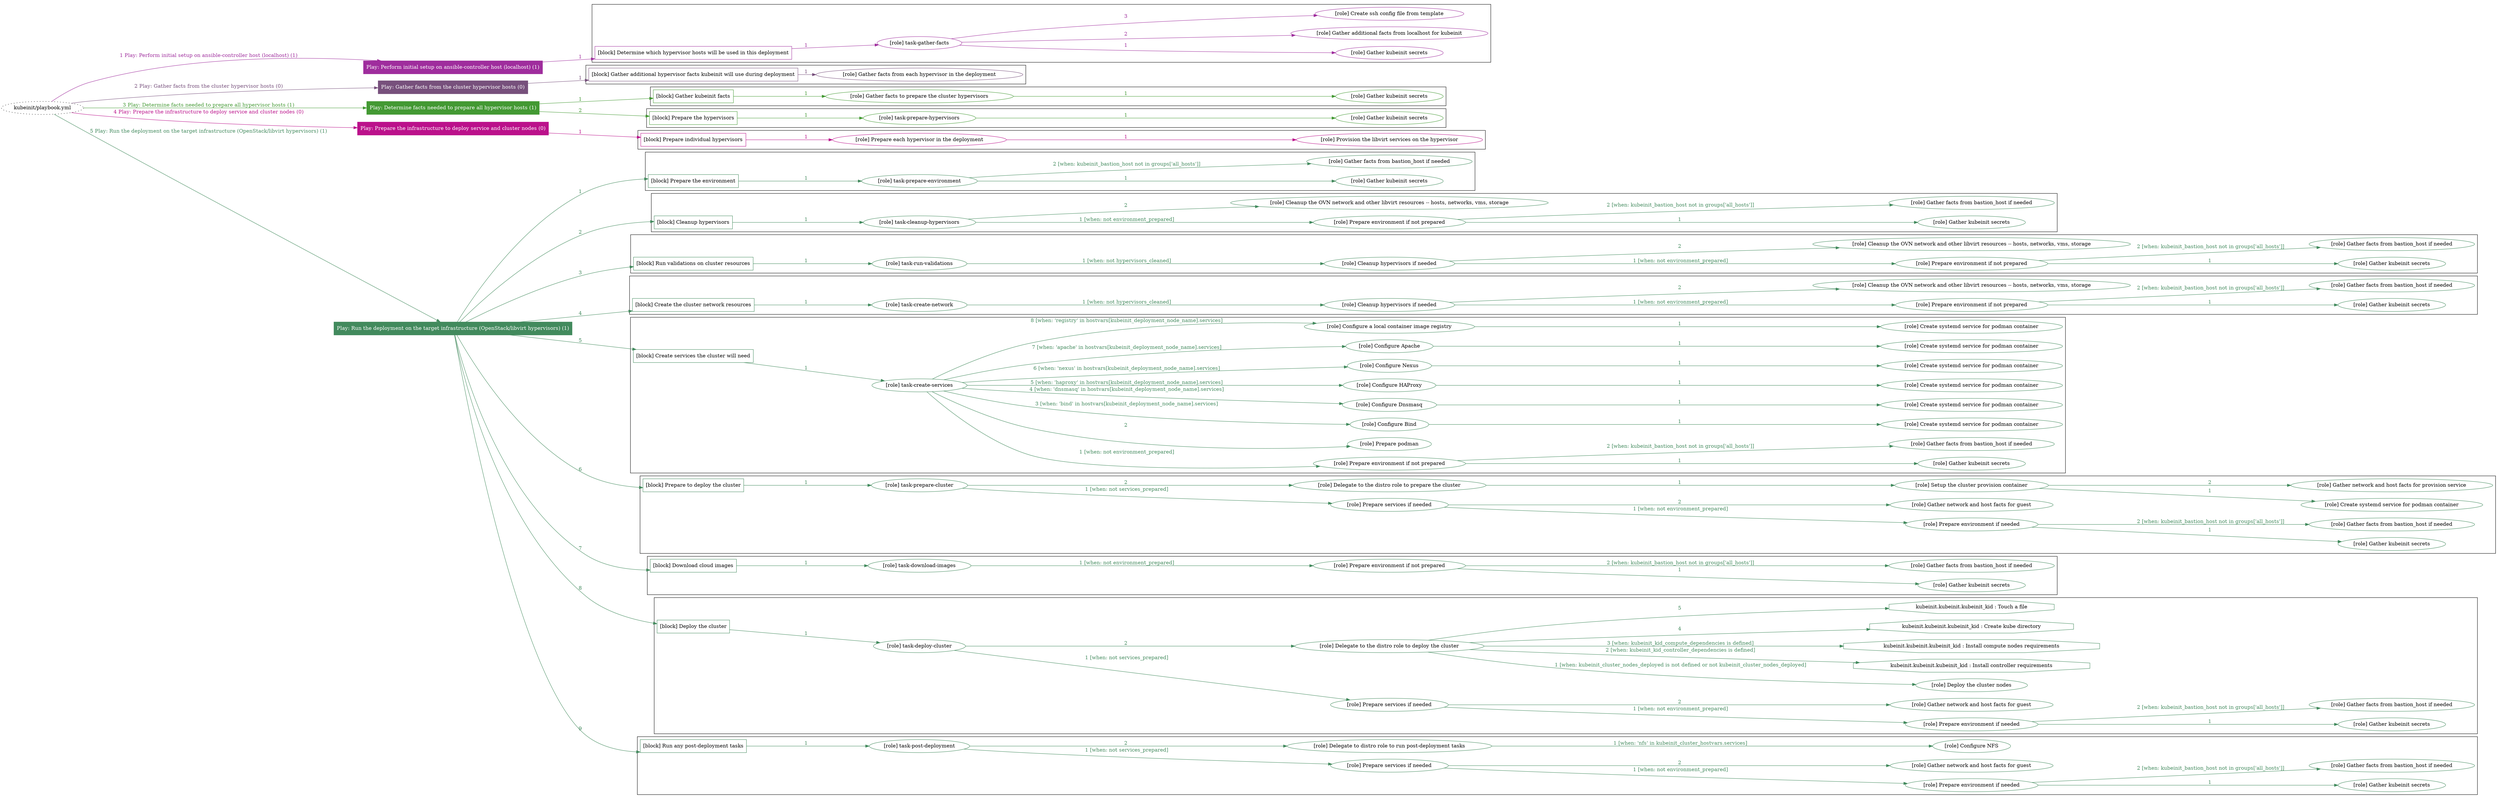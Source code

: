 digraph {
	graph [concentrate=true ordering=in rankdir=LR ratio=fill]
	edge [esep=5 sep=10]
	"kubeinit/playbook.yml" [URL="/home/runner/work/kubeinit/kubeinit/kubeinit/playbook.yml" id=playbook_1c7f41f1 style=dotted]
	"kubeinit/playbook.yml" -> play_5c8e214f [label="1 Play: Perform initial setup on ansible-controller host (localhost) (1)" color="#9f2d9d" fontcolor="#9f2d9d" id=edge_play_5c8e214f labeltooltip="1 Play: Perform initial setup on ansible-controller host (localhost) (1)" tooltip="1 Play: Perform initial setup on ansible-controller host (localhost) (1)"]
	subgraph "Play: Perform initial setup on ansible-controller host (localhost) (1)" {
		play_5c8e214f [label="Play: Perform initial setup on ansible-controller host (localhost) (1)" URL="/home/runner/work/kubeinit/kubeinit/kubeinit/playbook.yml" color="#9f2d9d" fontcolor="#ffffff" id=play_5c8e214f shape=box style=filled tooltip=localhost]
		play_5c8e214f -> block_84743557 [label=1 color="#9f2d9d" fontcolor="#9f2d9d" id=edge_block_84743557 labeltooltip=1 tooltip=1]
		subgraph cluster_block_84743557 {
			block_84743557 [label="[block] Determine which hypervisor hosts will be used in this deployment" URL="/home/runner/work/kubeinit/kubeinit/kubeinit/playbook.yml" color="#9f2d9d" id=block_84743557 labeltooltip="Determine which hypervisor hosts will be used in this deployment" shape=box tooltip="Determine which hypervisor hosts will be used in this deployment"]
			block_84743557 -> role_e04db8c1 [label="1 " color="#9f2d9d" fontcolor="#9f2d9d" id=edge_role_e04db8c1 labeltooltip="1 " tooltip="1 "]
			subgraph "task-gather-facts" {
				role_e04db8c1 [label="[role] task-gather-facts" URL="/home/runner/work/kubeinit/kubeinit/kubeinit/playbook.yml" color="#9f2d9d" id=role_e04db8c1 tooltip="task-gather-facts"]
				role_e04db8c1 -> role_fddb2b35 [label="1 " color="#9f2d9d" fontcolor="#9f2d9d" id=edge_role_fddb2b35 labeltooltip="1 " tooltip="1 "]
				subgraph "Gather kubeinit secrets" {
					role_fddb2b35 [label="[role] Gather kubeinit secrets" URL="/home/runner/.ansible/collections/ansible_collections/kubeinit/kubeinit/roles/kubeinit_prepare/tasks/build_hypervisors_group.yml" color="#9f2d9d" id=role_fddb2b35 tooltip="Gather kubeinit secrets"]
				}
				role_e04db8c1 -> role_d10f1999 [label="2 " color="#9f2d9d" fontcolor="#9f2d9d" id=edge_role_d10f1999 labeltooltip="2 " tooltip="2 "]
				subgraph "Gather additional facts from localhost for kubeinit" {
					role_d10f1999 [label="[role] Gather additional facts from localhost for kubeinit" URL="/home/runner/.ansible/collections/ansible_collections/kubeinit/kubeinit/roles/kubeinit_prepare/tasks/build_hypervisors_group.yml" color="#9f2d9d" id=role_d10f1999 tooltip="Gather additional facts from localhost for kubeinit"]
				}
				role_e04db8c1 -> role_37df46cb [label="3 " color="#9f2d9d" fontcolor="#9f2d9d" id=edge_role_37df46cb labeltooltip="3 " tooltip="3 "]
				subgraph "Create ssh config file from template" {
					role_37df46cb [label="[role] Create ssh config file from template" URL="/home/runner/.ansible/collections/ansible_collections/kubeinit/kubeinit/roles/kubeinit_prepare/tasks/build_hypervisors_group.yml" color="#9f2d9d" id=role_37df46cb tooltip="Create ssh config file from template"]
				}
			}
		}
	}
	"kubeinit/playbook.yml" -> play_21c6b77f [label="2 Play: Gather facts from the cluster hypervisor hosts (0)" color="#77507c" fontcolor="#77507c" id=edge_play_21c6b77f labeltooltip="2 Play: Gather facts from the cluster hypervisor hosts (0)" tooltip="2 Play: Gather facts from the cluster hypervisor hosts (0)"]
	subgraph "Play: Gather facts from the cluster hypervisor hosts (0)" {
		play_21c6b77f [label="Play: Gather facts from the cluster hypervisor hosts (0)" URL="/home/runner/work/kubeinit/kubeinit/kubeinit/playbook.yml" color="#77507c" fontcolor="#ffffff" id=play_21c6b77f shape=box style=filled tooltip="Play: Gather facts from the cluster hypervisor hosts (0)"]
		play_21c6b77f -> block_23e14157 [label=1 color="#77507c" fontcolor="#77507c" id=edge_block_23e14157 labeltooltip=1 tooltip=1]
		subgraph cluster_block_23e14157 {
			block_23e14157 [label="[block] Gather additional hypervisor facts kubeinit will use during deployment" URL="/home/runner/work/kubeinit/kubeinit/kubeinit/playbook.yml" color="#77507c" id=block_23e14157 labeltooltip="Gather additional hypervisor facts kubeinit will use during deployment" shape=box tooltip="Gather additional hypervisor facts kubeinit will use during deployment"]
			block_23e14157 -> role_9eeb6799 [label="1 " color="#77507c" fontcolor="#77507c" id=edge_role_9eeb6799 labeltooltip="1 " tooltip="1 "]
			subgraph "Gather facts from each hypervisor in the deployment" {
				role_9eeb6799 [label="[role] Gather facts from each hypervisor in the deployment" URL="/home/runner/work/kubeinit/kubeinit/kubeinit/playbook.yml" color="#77507c" id=role_9eeb6799 tooltip="Gather facts from each hypervisor in the deployment"]
			}
		}
	}
	"kubeinit/playbook.yml" -> play_dc760c94 [label="3 Play: Determine facts needed to prepare all hypervisor hosts (1)" color="#439933" fontcolor="#439933" id=edge_play_dc760c94 labeltooltip="3 Play: Determine facts needed to prepare all hypervisor hosts (1)" tooltip="3 Play: Determine facts needed to prepare all hypervisor hosts (1)"]
	subgraph "Play: Determine facts needed to prepare all hypervisor hosts (1)" {
		play_dc760c94 [label="Play: Determine facts needed to prepare all hypervisor hosts (1)" URL="/home/runner/work/kubeinit/kubeinit/kubeinit/playbook.yml" color="#439933" fontcolor="#ffffff" id=play_dc760c94 shape=box style=filled tooltip=localhost]
		play_dc760c94 -> block_0191b40f [label=1 color="#439933" fontcolor="#439933" id=edge_block_0191b40f labeltooltip=1 tooltip=1]
		subgraph cluster_block_0191b40f {
			block_0191b40f [label="[block] Gather kubeinit facts" URL="/home/runner/work/kubeinit/kubeinit/kubeinit/playbook.yml" color="#439933" id=block_0191b40f labeltooltip="Gather kubeinit facts" shape=box tooltip="Gather kubeinit facts"]
			block_0191b40f -> role_5c045dda [label="1 " color="#439933" fontcolor="#439933" id=edge_role_5c045dda labeltooltip="1 " tooltip="1 "]
			subgraph "Gather facts to prepare the cluster hypervisors" {
				role_5c045dda [label="[role] Gather facts to prepare the cluster hypervisors" URL="/home/runner/work/kubeinit/kubeinit/kubeinit/playbook.yml" color="#439933" id=role_5c045dda tooltip="Gather facts to prepare the cluster hypervisors"]
				role_5c045dda -> role_0ad6130e [label="1 " color="#439933" fontcolor="#439933" id=edge_role_0ad6130e labeltooltip="1 " tooltip="1 "]
				subgraph "Gather kubeinit secrets" {
					role_0ad6130e [label="[role] Gather kubeinit secrets" URL="/home/runner/.ansible/collections/ansible_collections/kubeinit/kubeinit/roles/kubeinit_prepare/tasks/gather_kubeinit_facts.yml" color="#439933" id=role_0ad6130e tooltip="Gather kubeinit secrets"]
				}
			}
		}
		play_dc760c94 -> block_af635bcd [label=2 color="#439933" fontcolor="#439933" id=edge_block_af635bcd labeltooltip=2 tooltip=2]
		subgraph cluster_block_af635bcd {
			block_af635bcd [label="[block] Prepare the hypervisors" URL="/home/runner/work/kubeinit/kubeinit/kubeinit/playbook.yml" color="#439933" id=block_af635bcd labeltooltip="Prepare the hypervisors" shape=box tooltip="Prepare the hypervisors"]
			block_af635bcd -> role_682f7321 [label="1 " color="#439933" fontcolor="#439933" id=edge_role_682f7321 labeltooltip="1 " tooltip="1 "]
			subgraph "task-prepare-hypervisors" {
				role_682f7321 [label="[role] task-prepare-hypervisors" URL="/home/runner/work/kubeinit/kubeinit/kubeinit/playbook.yml" color="#439933" id=role_682f7321 tooltip="task-prepare-hypervisors"]
				role_682f7321 -> role_285bfef8 [label="1 " color="#439933" fontcolor="#439933" id=edge_role_285bfef8 labeltooltip="1 " tooltip="1 "]
				subgraph "Gather kubeinit secrets" {
					role_285bfef8 [label="[role] Gather kubeinit secrets" URL="/home/runner/.ansible/collections/ansible_collections/kubeinit/kubeinit/roles/kubeinit_prepare/tasks/gather_kubeinit_facts.yml" color="#439933" id=role_285bfef8 tooltip="Gather kubeinit secrets"]
				}
			}
		}
	}
	"kubeinit/playbook.yml" -> play_a4686b5e [label="4 Play: Prepare the infrastructure to deploy service and cluster nodes (0)" color="#bb118b" fontcolor="#bb118b" id=edge_play_a4686b5e labeltooltip="4 Play: Prepare the infrastructure to deploy service and cluster nodes (0)" tooltip="4 Play: Prepare the infrastructure to deploy service and cluster nodes (0)"]
	subgraph "Play: Prepare the infrastructure to deploy service and cluster nodes (0)" {
		play_a4686b5e [label="Play: Prepare the infrastructure to deploy service and cluster nodes (0)" URL="/home/runner/work/kubeinit/kubeinit/kubeinit/playbook.yml" color="#bb118b" fontcolor="#ffffff" id=play_a4686b5e shape=box style=filled tooltip="Play: Prepare the infrastructure to deploy service and cluster nodes (0)"]
		play_a4686b5e -> block_ef1304b8 [label=1 color="#bb118b" fontcolor="#bb118b" id=edge_block_ef1304b8 labeltooltip=1 tooltip=1]
		subgraph cluster_block_ef1304b8 {
			block_ef1304b8 [label="[block] Prepare individual hypervisors" URL="/home/runner/work/kubeinit/kubeinit/kubeinit/playbook.yml" color="#bb118b" id=block_ef1304b8 labeltooltip="Prepare individual hypervisors" shape=box tooltip="Prepare individual hypervisors"]
			block_ef1304b8 -> role_4e777483 [label="1 " color="#bb118b" fontcolor="#bb118b" id=edge_role_4e777483 labeltooltip="1 " tooltip="1 "]
			subgraph "Prepare each hypervisor in the deployment" {
				role_4e777483 [label="[role] Prepare each hypervisor in the deployment" URL="/home/runner/work/kubeinit/kubeinit/kubeinit/playbook.yml" color="#bb118b" id=role_4e777483 tooltip="Prepare each hypervisor in the deployment"]
				role_4e777483 -> role_f3745aac [label="1 " color="#bb118b" fontcolor="#bb118b" id=edge_role_f3745aac labeltooltip="1 " tooltip="1 "]
				subgraph "Provision the libvirt services on the hypervisor" {
					role_f3745aac [label="[role] Provision the libvirt services on the hypervisor" URL="/home/runner/.ansible/collections/ansible_collections/kubeinit/kubeinit/roles/kubeinit_prepare/tasks/prepare_hypervisor.yml" color="#bb118b" id=role_f3745aac tooltip="Provision the libvirt services on the hypervisor"]
				}
			}
		}
	}
	"kubeinit/playbook.yml" -> play_9377594f [label="5 Play: Run the deployment on the target infrastructure (OpenStack/libvirt hypervisors) (1)" color="#428a5d" fontcolor="#428a5d" id=edge_play_9377594f labeltooltip="5 Play: Run the deployment on the target infrastructure (OpenStack/libvirt hypervisors) (1)" tooltip="5 Play: Run the deployment on the target infrastructure (OpenStack/libvirt hypervisors) (1)"]
	subgraph "Play: Run the deployment on the target infrastructure (OpenStack/libvirt hypervisors) (1)" {
		play_9377594f [label="Play: Run the deployment on the target infrastructure (OpenStack/libvirt hypervisors) (1)" URL="/home/runner/work/kubeinit/kubeinit/kubeinit/playbook.yml" color="#428a5d" fontcolor="#ffffff" id=play_9377594f shape=box style=filled tooltip=localhost]
		play_9377594f -> block_171a81fa [label=1 color="#428a5d" fontcolor="#428a5d" id=edge_block_171a81fa labeltooltip=1 tooltip=1]
		subgraph cluster_block_171a81fa {
			block_171a81fa [label="[block] Prepare the environment" URL="/home/runner/work/kubeinit/kubeinit/kubeinit/playbook.yml" color="#428a5d" id=block_171a81fa labeltooltip="Prepare the environment" shape=box tooltip="Prepare the environment"]
			block_171a81fa -> role_09409dbd [label="1 " color="#428a5d" fontcolor="#428a5d" id=edge_role_09409dbd labeltooltip="1 " tooltip="1 "]
			subgraph "task-prepare-environment" {
				role_09409dbd [label="[role] task-prepare-environment" URL="/home/runner/work/kubeinit/kubeinit/kubeinit/playbook.yml" color="#428a5d" id=role_09409dbd tooltip="task-prepare-environment"]
				role_09409dbd -> role_6ded8055 [label="1 " color="#428a5d" fontcolor="#428a5d" id=edge_role_6ded8055 labeltooltip="1 " tooltip="1 "]
				subgraph "Gather kubeinit secrets" {
					role_6ded8055 [label="[role] Gather kubeinit secrets" URL="/home/runner/.ansible/collections/ansible_collections/kubeinit/kubeinit/roles/kubeinit_prepare/tasks/gather_kubeinit_facts.yml" color="#428a5d" id=role_6ded8055 tooltip="Gather kubeinit secrets"]
				}
				role_09409dbd -> role_ccda0df9 [label="2 [when: kubeinit_bastion_host not in groups['all_hosts']]" color="#428a5d" fontcolor="#428a5d" id=edge_role_ccda0df9 labeltooltip="2 [when: kubeinit_bastion_host not in groups['all_hosts']]" tooltip="2 [when: kubeinit_bastion_host not in groups['all_hosts']]"]
				subgraph "Gather facts from bastion_host if needed" {
					role_ccda0df9 [label="[role] Gather facts from bastion_host if needed" URL="/home/runner/.ansible/collections/ansible_collections/kubeinit/kubeinit/roles/kubeinit_prepare/tasks/main.yml" color="#428a5d" id=role_ccda0df9 tooltip="Gather facts from bastion_host if needed"]
				}
			}
		}
		play_9377594f -> block_02323627 [label=2 color="#428a5d" fontcolor="#428a5d" id=edge_block_02323627 labeltooltip=2 tooltip=2]
		subgraph cluster_block_02323627 {
			block_02323627 [label="[block] Cleanup hypervisors" URL="/home/runner/work/kubeinit/kubeinit/kubeinit/playbook.yml" color="#428a5d" id=block_02323627 labeltooltip="Cleanup hypervisors" shape=box tooltip="Cleanup hypervisors"]
			block_02323627 -> role_c220a984 [label="1 " color="#428a5d" fontcolor="#428a5d" id=edge_role_c220a984 labeltooltip="1 " tooltip="1 "]
			subgraph "task-cleanup-hypervisors" {
				role_c220a984 [label="[role] task-cleanup-hypervisors" URL="/home/runner/work/kubeinit/kubeinit/kubeinit/playbook.yml" color="#428a5d" id=role_c220a984 tooltip="task-cleanup-hypervisors"]
				role_c220a984 -> role_dcbbe05c [label="1 [when: not environment_prepared]" color="#428a5d" fontcolor="#428a5d" id=edge_role_dcbbe05c labeltooltip="1 [when: not environment_prepared]" tooltip="1 [when: not environment_prepared]"]
				subgraph "Prepare environment if not prepared" {
					role_dcbbe05c [label="[role] Prepare environment if not prepared" URL="/home/runner/.ansible/collections/ansible_collections/kubeinit/kubeinit/roles/kubeinit_libvirt/tasks/cleanup_hypervisors.yml" color="#428a5d" id=role_dcbbe05c tooltip="Prepare environment if not prepared"]
					role_dcbbe05c -> role_e8f9bb19 [label="1 " color="#428a5d" fontcolor="#428a5d" id=edge_role_e8f9bb19 labeltooltip="1 " tooltip="1 "]
					subgraph "Gather kubeinit secrets" {
						role_e8f9bb19 [label="[role] Gather kubeinit secrets" URL="/home/runner/.ansible/collections/ansible_collections/kubeinit/kubeinit/roles/kubeinit_prepare/tasks/gather_kubeinit_facts.yml" color="#428a5d" id=role_e8f9bb19 tooltip="Gather kubeinit secrets"]
					}
					role_dcbbe05c -> role_49da3c0c [label="2 [when: kubeinit_bastion_host not in groups['all_hosts']]" color="#428a5d" fontcolor="#428a5d" id=edge_role_49da3c0c labeltooltip="2 [when: kubeinit_bastion_host not in groups['all_hosts']]" tooltip="2 [when: kubeinit_bastion_host not in groups['all_hosts']]"]
					subgraph "Gather facts from bastion_host if needed" {
						role_49da3c0c [label="[role] Gather facts from bastion_host if needed" URL="/home/runner/.ansible/collections/ansible_collections/kubeinit/kubeinit/roles/kubeinit_prepare/tasks/main.yml" color="#428a5d" id=role_49da3c0c tooltip="Gather facts from bastion_host if needed"]
					}
				}
				role_c220a984 -> role_86483478 [label="2 " color="#428a5d" fontcolor="#428a5d" id=edge_role_86483478 labeltooltip="2 " tooltip="2 "]
				subgraph "Cleanup the OVN network and other libvirt resources -- hosts, networks, vms, storage" {
					role_86483478 [label="[role] Cleanup the OVN network and other libvirt resources -- hosts, networks, vms, storage" URL="/home/runner/.ansible/collections/ansible_collections/kubeinit/kubeinit/roles/kubeinit_libvirt/tasks/cleanup_hypervisors.yml" color="#428a5d" id=role_86483478 tooltip="Cleanup the OVN network and other libvirt resources -- hosts, networks, vms, storage"]
				}
			}
		}
		play_9377594f -> block_fbb491c5 [label=3 color="#428a5d" fontcolor="#428a5d" id=edge_block_fbb491c5 labeltooltip=3 tooltip=3]
		subgraph cluster_block_fbb491c5 {
			block_fbb491c5 [label="[block] Run validations on cluster resources" URL="/home/runner/work/kubeinit/kubeinit/kubeinit/playbook.yml" color="#428a5d" id=block_fbb491c5 labeltooltip="Run validations on cluster resources" shape=box tooltip="Run validations on cluster resources"]
			block_fbb491c5 -> role_7fed470a [label="1 " color="#428a5d" fontcolor="#428a5d" id=edge_role_7fed470a labeltooltip="1 " tooltip="1 "]
			subgraph "task-run-validations" {
				role_7fed470a [label="[role] task-run-validations" URL="/home/runner/work/kubeinit/kubeinit/kubeinit/playbook.yml" color="#428a5d" id=role_7fed470a tooltip="task-run-validations"]
				role_7fed470a -> role_cd4d8c95 [label="1 [when: not hypervisors_cleaned]" color="#428a5d" fontcolor="#428a5d" id=edge_role_cd4d8c95 labeltooltip="1 [when: not hypervisors_cleaned]" tooltip="1 [when: not hypervisors_cleaned]"]
				subgraph "Cleanup hypervisors if needed" {
					role_cd4d8c95 [label="[role] Cleanup hypervisors if needed" URL="/home/runner/.ansible/collections/ansible_collections/kubeinit/kubeinit/roles/kubeinit_validations/tasks/main.yml" color="#428a5d" id=role_cd4d8c95 tooltip="Cleanup hypervisors if needed"]
					role_cd4d8c95 -> role_2048f827 [label="1 [when: not environment_prepared]" color="#428a5d" fontcolor="#428a5d" id=edge_role_2048f827 labeltooltip="1 [when: not environment_prepared]" tooltip="1 [when: not environment_prepared]"]
					subgraph "Prepare environment if not prepared" {
						role_2048f827 [label="[role] Prepare environment if not prepared" URL="/home/runner/.ansible/collections/ansible_collections/kubeinit/kubeinit/roles/kubeinit_libvirt/tasks/cleanup_hypervisors.yml" color="#428a5d" id=role_2048f827 tooltip="Prepare environment if not prepared"]
						role_2048f827 -> role_99f8d8d3 [label="1 " color="#428a5d" fontcolor="#428a5d" id=edge_role_99f8d8d3 labeltooltip="1 " tooltip="1 "]
						subgraph "Gather kubeinit secrets" {
							role_99f8d8d3 [label="[role] Gather kubeinit secrets" URL="/home/runner/.ansible/collections/ansible_collections/kubeinit/kubeinit/roles/kubeinit_prepare/tasks/gather_kubeinit_facts.yml" color="#428a5d" id=role_99f8d8d3 tooltip="Gather kubeinit secrets"]
						}
						role_2048f827 -> role_9d75ddff [label="2 [when: kubeinit_bastion_host not in groups['all_hosts']]" color="#428a5d" fontcolor="#428a5d" id=edge_role_9d75ddff labeltooltip="2 [when: kubeinit_bastion_host not in groups['all_hosts']]" tooltip="2 [when: kubeinit_bastion_host not in groups['all_hosts']]"]
						subgraph "Gather facts from bastion_host if needed" {
							role_9d75ddff [label="[role] Gather facts from bastion_host if needed" URL="/home/runner/.ansible/collections/ansible_collections/kubeinit/kubeinit/roles/kubeinit_prepare/tasks/main.yml" color="#428a5d" id=role_9d75ddff tooltip="Gather facts from bastion_host if needed"]
						}
					}
					role_cd4d8c95 -> role_d579388a [label="2 " color="#428a5d" fontcolor="#428a5d" id=edge_role_d579388a labeltooltip="2 " tooltip="2 "]
					subgraph "Cleanup the OVN network and other libvirt resources -- hosts, networks, vms, storage" {
						role_d579388a [label="[role] Cleanup the OVN network and other libvirt resources -- hosts, networks, vms, storage" URL="/home/runner/.ansible/collections/ansible_collections/kubeinit/kubeinit/roles/kubeinit_libvirt/tasks/cleanup_hypervisors.yml" color="#428a5d" id=role_d579388a tooltip="Cleanup the OVN network and other libvirt resources -- hosts, networks, vms, storage"]
					}
				}
			}
		}
		play_9377594f -> block_9312867e [label=4 color="#428a5d" fontcolor="#428a5d" id=edge_block_9312867e labeltooltip=4 tooltip=4]
		subgraph cluster_block_9312867e {
			block_9312867e [label="[block] Create the cluster network resources" URL="/home/runner/work/kubeinit/kubeinit/kubeinit/playbook.yml" color="#428a5d" id=block_9312867e labeltooltip="Create the cluster network resources" shape=box tooltip="Create the cluster network resources"]
			block_9312867e -> role_acacff2c [label="1 " color="#428a5d" fontcolor="#428a5d" id=edge_role_acacff2c labeltooltip="1 " tooltip="1 "]
			subgraph "task-create-network" {
				role_acacff2c [label="[role] task-create-network" URL="/home/runner/work/kubeinit/kubeinit/kubeinit/playbook.yml" color="#428a5d" id=role_acacff2c tooltip="task-create-network"]
				role_acacff2c -> role_b47078d1 [label="1 [when: not hypervisors_cleaned]" color="#428a5d" fontcolor="#428a5d" id=edge_role_b47078d1 labeltooltip="1 [when: not hypervisors_cleaned]" tooltip="1 [when: not hypervisors_cleaned]"]
				subgraph "Cleanup hypervisors if needed" {
					role_b47078d1 [label="[role] Cleanup hypervisors if needed" URL="/home/runner/.ansible/collections/ansible_collections/kubeinit/kubeinit/roles/kubeinit_libvirt/tasks/create_network.yml" color="#428a5d" id=role_b47078d1 tooltip="Cleanup hypervisors if needed"]
					role_b47078d1 -> role_bd73c32c [label="1 [when: not environment_prepared]" color="#428a5d" fontcolor="#428a5d" id=edge_role_bd73c32c labeltooltip="1 [when: not environment_prepared]" tooltip="1 [when: not environment_prepared]"]
					subgraph "Prepare environment if not prepared" {
						role_bd73c32c [label="[role] Prepare environment if not prepared" URL="/home/runner/.ansible/collections/ansible_collections/kubeinit/kubeinit/roles/kubeinit_libvirt/tasks/cleanup_hypervisors.yml" color="#428a5d" id=role_bd73c32c tooltip="Prepare environment if not prepared"]
						role_bd73c32c -> role_30a2ecc0 [label="1 " color="#428a5d" fontcolor="#428a5d" id=edge_role_30a2ecc0 labeltooltip="1 " tooltip="1 "]
						subgraph "Gather kubeinit secrets" {
							role_30a2ecc0 [label="[role] Gather kubeinit secrets" URL="/home/runner/.ansible/collections/ansible_collections/kubeinit/kubeinit/roles/kubeinit_prepare/tasks/gather_kubeinit_facts.yml" color="#428a5d" id=role_30a2ecc0 tooltip="Gather kubeinit secrets"]
						}
						role_bd73c32c -> role_e1f95847 [label="2 [when: kubeinit_bastion_host not in groups['all_hosts']]" color="#428a5d" fontcolor="#428a5d" id=edge_role_e1f95847 labeltooltip="2 [when: kubeinit_bastion_host not in groups['all_hosts']]" tooltip="2 [when: kubeinit_bastion_host not in groups['all_hosts']]"]
						subgraph "Gather facts from bastion_host if needed" {
							role_e1f95847 [label="[role] Gather facts from bastion_host if needed" URL="/home/runner/.ansible/collections/ansible_collections/kubeinit/kubeinit/roles/kubeinit_prepare/tasks/main.yml" color="#428a5d" id=role_e1f95847 tooltip="Gather facts from bastion_host if needed"]
						}
					}
					role_b47078d1 -> role_89babd50 [label="2 " color="#428a5d" fontcolor="#428a5d" id=edge_role_89babd50 labeltooltip="2 " tooltip="2 "]
					subgraph "Cleanup the OVN network and other libvirt resources -- hosts, networks, vms, storage" {
						role_89babd50 [label="[role] Cleanup the OVN network and other libvirt resources -- hosts, networks, vms, storage" URL="/home/runner/.ansible/collections/ansible_collections/kubeinit/kubeinit/roles/kubeinit_libvirt/tasks/cleanup_hypervisors.yml" color="#428a5d" id=role_89babd50 tooltip="Cleanup the OVN network and other libvirt resources -- hosts, networks, vms, storage"]
					}
				}
			}
		}
		play_9377594f -> block_7047b164 [label=5 color="#428a5d" fontcolor="#428a5d" id=edge_block_7047b164 labeltooltip=5 tooltip=5]
		subgraph cluster_block_7047b164 {
			block_7047b164 [label="[block] Create services the cluster will need" URL="/home/runner/work/kubeinit/kubeinit/kubeinit/playbook.yml" color="#428a5d" id=block_7047b164 labeltooltip="Create services the cluster will need" shape=box tooltip="Create services the cluster will need"]
			block_7047b164 -> role_c7deea3e [label="1 " color="#428a5d" fontcolor="#428a5d" id=edge_role_c7deea3e labeltooltip="1 " tooltip="1 "]
			subgraph "task-create-services" {
				role_c7deea3e [label="[role] task-create-services" URL="/home/runner/work/kubeinit/kubeinit/kubeinit/playbook.yml" color="#428a5d" id=role_c7deea3e tooltip="task-create-services"]
				role_c7deea3e -> role_7aed39f9 [label="1 [when: not environment_prepared]" color="#428a5d" fontcolor="#428a5d" id=edge_role_7aed39f9 labeltooltip="1 [when: not environment_prepared]" tooltip="1 [when: not environment_prepared]"]
				subgraph "Prepare environment if not prepared" {
					role_7aed39f9 [label="[role] Prepare environment if not prepared" URL="/home/runner/.ansible/collections/ansible_collections/kubeinit/kubeinit/roles/kubeinit_services/tasks/main.yml" color="#428a5d" id=role_7aed39f9 tooltip="Prepare environment if not prepared"]
					role_7aed39f9 -> role_537aeaeb [label="1 " color="#428a5d" fontcolor="#428a5d" id=edge_role_537aeaeb labeltooltip="1 " tooltip="1 "]
					subgraph "Gather kubeinit secrets" {
						role_537aeaeb [label="[role] Gather kubeinit secrets" URL="/home/runner/.ansible/collections/ansible_collections/kubeinit/kubeinit/roles/kubeinit_prepare/tasks/gather_kubeinit_facts.yml" color="#428a5d" id=role_537aeaeb tooltip="Gather kubeinit secrets"]
					}
					role_7aed39f9 -> role_34d54ac7 [label="2 [when: kubeinit_bastion_host not in groups['all_hosts']]" color="#428a5d" fontcolor="#428a5d" id=edge_role_34d54ac7 labeltooltip="2 [when: kubeinit_bastion_host not in groups['all_hosts']]" tooltip="2 [when: kubeinit_bastion_host not in groups['all_hosts']]"]
					subgraph "Gather facts from bastion_host if needed" {
						role_34d54ac7 [label="[role] Gather facts from bastion_host if needed" URL="/home/runner/.ansible/collections/ansible_collections/kubeinit/kubeinit/roles/kubeinit_prepare/tasks/main.yml" color="#428a5d" id=role_34d54ac7 tooltip="Gather facts from bastion_host if needed"]
					}
				}
				role_c7deea3e -> role_75f50f9c [label="2 " color="#428a5d" fontcolor="#428a5d" id=edge_role_75f50f9c labeltooltip="2 " tooltip="2 "]
				subgraph "Prepare podman" {
					role_75f50f9c [label="[role] Prepare podman" URL="/home/runner/.ansible/collections/ansible_collections/kubeinit/kubeinit/roles/kubeinit_services/tasks/00_create_service_pod.yml" color="#428a5d" id=role_75f50f9c tooltip="Prepare podman"]
				}
				role_c7deea3e -> role_dfef7124 [label="3 [when: 'bind' in hostvars[kubeinit_deployment_node_name].services]" color="#428a5d" fontcolor="#428a5d" id=edge_role_dfef7124 labeltooltip="3 [when: 'bind' in hostvars[kubeinit_deployment_node_name].services]" tooltip="3 [when: 'bind' in hostvars[kubeinit_deployment_node_name].services]"]
				subgraph "Configure Bind" {
					role_dfef7124 [label="[role] Configure Bind" URL="/home/runner/.ansible/collections/ansible_collections/kubeinit/kubeinit/roles/kubeinit_services/tasks/start_services_containers.yml" color="#428a5d" id=role_dfef7124 tooltip="Configure Bind"]
					role_dfef7124 -> role_035d4bda [label="1 " color="#428a5d" fontcolor="#428a5d" id=edge_role_035d4bda labeltooltip="1 " tooltip="1 "]
					subgraph "Create systemd service for podman container" {
						role_035d4bda [label="[role] Create systemd service for podman container" URL="/home/runner/.ansible/collections/ansible_collections/kubeinit/kubeinit/roles/kubeinit_bind/tasks/main.yml" color="#428a5d" id=role_035d4bda tooltip="Create systemd service for podman container"]
					}
				}
				role_c7deea3e -> role_69c2ba2e [label="4 [when: 'dnsmasq' in hostvars[kubeinit_deployment_node_name].services]" color="#428a5d" fontcolor="#428a5d" id=edge_role_69c2ba2e labeltooltip="4 [when: 'dnsmasq' in hostvars[kubeinit_deployment_node_name].services]" tooltip="4 [when: 'dnsmasq' in hostvars[kubeinit_deployment_node_name].services]"]
				subgraph "Configure Dnsmasq" {
					role_69c2ba2e [label="[role] Configure Dnsmasq" URL="/home/runner/.ansible/collections/ansible_collections/kubeinit/kubeinit/roles/kubeinit_services/tasks/start_services_containers.yml" color="#428a5d" id=role_69c2ba2e tooltip="Configure Dnsmasq"]
					role_69c2ba2e -> role_0241902e [label="1 " color="#428a5d" fontcolor="#428a5d" id=edge_role_0241902e labeltooltip="1 " tooltip="1 "]
					subgraph "Create systemd service for podman container" {
						role_0241902e [label="[role] Create systemd service for podman container" URL="/home/runner/.ansible/collections/ansible_collections/kubeinit/kubeinit/roles/kubeinit_dnsmasq/tasks/main.yml" color="#428a5d" id=role_0241902e tooltip="Create systemd service for podman container"]
					}
				}
				role_c7deea3e -> role_65745009 [label="5 [when: 'haproxy' in hostvars[kubeinit_deployment_node_name].services]" color="#428a5d" fontcolor="#428a5d" id=edge_role_65745009 labeltooltip="5 [when: 'haproxy' in hostvars[kubeinit_deployment_node_name].services]" tooltip="5 [when: 'haproxy' in hostvars[kubeinit_deployment_node_name].services]"]
				subgraph "Configure HAProxy" {
					role_65745009 [label="[role] Configure HAProxy" URL="/home/runner/.ansible/collections/ansible_collections/kubeinit/kubeinit/roles/kubeinit_services/tasks/start_services_containers.yml" color="#428a5d" id=role_65745009 tooltip="Configure HAProxy"]
					role_65745009 -> role_4bc4a5b9 [label="1 " color="#428a5d" fontcolor="#428a5d" id=edge_role_4bc4a5b9 labeltooltip="1 " tooltip="1 "]
					subgraph "Create systemd service for podman container" {
						role_4bc4a5b9 [label="[role] Create systemd service for podman container" URL="/home/runner/.ansible/collections/ansible_collections/kubeinit/kubeinit/roles/kubeinit_haproxy/tasks/main.yml" color="#428a5d" id=role_4bc4a5b9 tooltip="Create systemd service for podman container"]
					}
				}
				role_c7deea3e -> role_e6f097c3 [label="6 [when: 'nexus' in hostvars[kubeinit_deployment_node_name].services]" color="#428a5d" fontcolor="#428a5d" id=edge_role_e6f097c3 labeltooltip="6 [when: 'nexus' in hostvars[kubeinit_deployment_node_name].services]" tooltip="6 [when: 'nexus' in hostvars[kubeinit_deployment_node_name].services]"]
				subgraph "Configure Nexus" {
					role_e6f097c3 [label="[role] Configure Nexus" URL="/home/runner/.ansible/collections/ansible_collections/kubeinit/kubeinit/roles/kubeinit_services/tasks/start_services_containers.yml" color="#428a5d" id=role_e6f097c3 tooltip="Configure Nexus"]
					role_e6f097c3 -> role_36e05129 [label="1 " color="#428a5d" fontcolor="#428a5d" id=edge_role_36e05129 labeltooltip="1 " tooltip="1 "]
					subgraph "Create systemd service for podman container" {
						role_36e05129 [label="[role] Create systemd service for podman container" URL="/home/runner/.ansible/collections/ansible_collections/kubeinit/kubeinit/roles/kubeinit_nexus/tasks/main.yml" color="#428a5d" id=role_36e05129 tooltip="Create systemd service for podman container"]
					}
				}
				role_c7deea3e -> role_8554aab5 [label="7 [when: 'apache' in hostvars[kubeinit_deployment_node_name].services]" color="#428a5d" fontcolor="#428a5d" id=edge_role_8554aab5 labeltooltip="7 [when: 'apache' in hostvars[kubeinit_deployment_node_name].services]" tooltip="7 [when: 'apache' in hostvars[kubeinit_deployment_node_name].services]"]
				subgraph "Configure Apache" {
					role_8554aab5 [label="[role] Configure Apache" URL="/home/runner/.ansible/collections/ansible_collections/kubeinit/kubeinit/roles/kubeinit_services/tasks/start_services_containers.yml" color="#428a5d" id=role_8554aab5 tooltip="Configure Apache"]
					role_8554aab5 -> role_378f0824 [label="1 " color="#428a5d" fontcolor="#428a5d" id=edge_role_378f0824 labeltooltip="1 " tooltip="1 "]
					subgraph "Create systemd service for podman container" {
						role_378f0824 [label="[role] Create systemd service for podman container" URL="/home/runner/.ansible/collections/ansible_collections/kubeinit/kubeinit/roles/kubeinit_apache/tasks/main.yml" color="#428a5d" id=role_378f0824 tooltip="Create systemd service for podman container"]
					}
				}
				role_c7deea3e -> role_a314cae7 [label="8 [when: 'registry' in hostvars[kubeinit_deployment_node_name].services]" color="#428a5d" fontcolor="#428a5d" id=edge_role_a314cae7 labeltooltip="8 [when: 'registry' in hostvars[kubeinit_deployment_node_name].services]" tooltip="8 [when: 'registry' in hostvars[kubeinit_deployment_node_name].services]"]
				subgraph "Configure a local container image registry" {
					role_a314cae7 [label="[role] Configure a local container image registry" URL="/home/runner/.ansible/collections/ansible_collections/kubeinit/kubeinit/roles/kubeinit_services/tasks/start_services_containers.yml" color="#428a5d" id=role_a314cae7 tooltip="Configure a local container image registry"]
					role_a314cae7 -> role_f6ffa012 [label="1 " color="#428a5d" fontcolor="#428a5d" id=edge_role_f6ffa012 labeltooltip="1 " tooltip="1 "]
					subgraph "Create systemd service for podman container" {
						role_f6ffa012 [label="[role] Create systemd service for podman container" URL="/home/runner/.ansible/collections/ansible_collections/kubeinit/kubeinit/roles/kubeinit_registry/tasks/main.yml" color="#428a5d" id=role_f6ffa012 tooltip="Create systemd service for podman container"]
					}
				}
			}
		}
		play_9377594f -> block_b11cda25 [label=6 color="#428a5d" fontcolor="#428a5d" id=edge_block_b11cda25 labeltooltip=6 tooltip=6]
		subgraph cluster_block_b11cda25 {
			block_b11cda25 [label="[block] Prepare to deploy the cluster" URL="/home/runner/work/kubeinit/kubeinit/kubeinit/playbook.yml" color="#428a5d" id=block_b11cda25 labeltooltip="Prepare to deploy the cluster" shape=box tooltip="Prepare to deploy the cluster"]
			block_b11cda25 -> role_e71f5f7e [label="1 " color="#428a5d" fontcolor="#428a5d" id=edge_role_e71f5f7e labeltooltip="1 " tooltip="1 "]
			subgraph "task-prepare-cluster" {
				role_e71f5f7e [label="[role] task-prepare-cluster" URL="/home/runner/work/kubeinit/kubeinit/kubeinit/playbook.yml" color="#428a5d" id=role_e71f5f7e tooltip="task-prepare-cluster"]
				role_e71f5f7e -> role_e4f65705 [label="1 [when: not services_prepared]" color="#428a5d" fontcolor="#428a5d" id=edge_role_e4f65705 labeltooltip="1 [when: not services_prepared]" tooltip="1 [when: not services_prepared]"]
				subgraph "Prepare services if needed" {
					role_e4f65705 [label="[role] Prepare services if needed" URL="/home/runner/.ansible/collections/ansible_collections/kubeinit/kubeinit/roles/kubeinit_prepare/tasks/prepare_cluster.yml" color="#428a5d" id=role_e4f65705 tooltip="Prepare services if needed"]
					role_e4f65705 -> role_e6b55ec3 [label="1 [when: not environment_prepared]" color="#428a5d" fontcolor="#428a5d" id=edge_role_e6b55ec3 labeltooltip="1 [when: not environment_prepared]" tooltip="1 [when: not environment_prepared]"]
					subgraph "Prepare environment if needed" {
						role_e6b55ec3 [label="[role] Prepare environment if needed" URL="/home/runner/.ansible/collections/ansible_collections/kubeinit/kubeinit/roles/kubeinit_services/tasks/prepare_services.yml" color="#428a5d" id=role_e6b55ec3 tooltip="Prepare environment if needed"]
						role_e6b55ec3 -> role_176dc458 [label="1 " color="#428a5d" fontcolor="#428a5d" id=edge_role_176dc458 labeltooltip="1 " tooltip="1 "]
						subgraph "Gather kubeinit secrets" {
							role_176dc458 [label="[role] Gather kubeinit secrets" URL="/home/runner/.ansible/collections/ansible_collections/kubeinit/kubeinit/roles/kubeinit_prepare/tasks/gather_kubeinit_facts.yml" color="#428a5d" id=role_176dc458 tooltip="Gather kubeinit secrets"]
						}
						role_e6b55ec3 -> role_7f80a898 [label="2 [when: kubeinit_bastion_host not in groups['all_hosts']]" color="#428a5d" fontcolor="#428a5d" id=edge_role_7f80a898 labeltooltip="2 [when: kubeinit_bastion_host not in groups['all_hosts']]" tooltip="2 [when: kubeinit_bastion_host not in groups['all_hosts']]"]
						subgraph "Gather facts from bastion_host if needed" {
							role_7f80a898 [label="[role] Gather facts from bastion_host if needed" URL="/home/runner/.ansible/collections/ansible_collections/kubeinit/kubeinit/roles/kubeinit_prepare/tasks/main.yml" color="#428a5d" id=role_7f80a898 tooltip="Gather facts from bastion_host if needed"]
						}
					}
					role_e4f65705 -> role_6275bf5a [label="2 " color="#428a5d" fontcolor="#428a5d" id=edge_role_6275bf5a labeltooltip="2 " tooltip="2 "]
					subgraph "Gather network and host facts for guest" {
						role_6275bf5a [label="[role] Gather network and host facts for guest" URL="/home/runner/.ansible/collections/ansible_collections/kubeinit/kubeinit/roles/kubeinit_services/tasks/prepare_services.yml" color="#428a5d" id=role_6275bf5a tooltip="Gather network and host facts for guest"]
					}
				}
				role_e71f5f7e -> role_4f06fc9a [label="2 " color="#428a5d" fontcolor="#428a5d" id=edge_role_4f06fc9a labeltooltip="2 " tooltip="2 "]
				subgraph "Delegate to the distro role to prepare the cluster" {
					role_4f06fc9a [label="[role] Delegate to the distro role to prepare the cluster" URL="/home/runner/.ansible/collections/ansible_collections/kubeinit/kubeinit/roles/kubeinit_prepare/tasks/prepare_cluster.yml" color="#428a5d" id=role_4f06fc9a tooltip="Delegate to the distro role to prepare the cluster"]
					role_4f06fc9a -> role_9c9f7737 [label="1 " color="#428a5d" fontcolor="#428a5d" id=edge_role_9c9f7737 labeltooltip="1 " tooltip="1 "]
					subgraph "Setup the cluster provision container" {
						role_9c9f7737 [label="[role] Setup the cluster provision container" URL="/home/runner/.ansible/collections/ansible_collections/kubeinit/kubeinit/roles/kubeinit_kid/tasks/prepare_cluster.yml" color="#428a5d" id=role_9c9f7737 tooltip="Setup the cluster provision container"]
						role_9c9f7737 -> role_9321adec [label="1 " color="#428a5d" fontcolor="#428a5d" id=edge_role_9321adec labeltooltip="1 " tooltip="1 "]
						subgraph "Create systemd service for podman container" {
							role_9321adec [label="[role] Create systemd service for podman container" URL="/home/runner/.ansible/collections/ansible_collections/kubeinit/kubeinit/roles/kubeinit_services/tasks/create_provision_container.yml" color="#428a5d" id=role_9321adec tooltip="Create systemd service for podman container"]
						}
						role_9c9f7737 -> role_3332a89c [label="2 " color="#428a5d" fontcolor="#428a5d" id=edge_role_3332a89c labeltooltip="2 " tooltip="2 "]
						subgraph "Gather network and host facts for provision service" {
							role_3332a89c [label="[role] Gather network and host facts for provision service" URL="/home/runner/.ansible/collections/ansible_collections/kubeinit/kubeinit/roles/kubeinit_services/tasks/create_provision_container.yml" color="#428a5d" id=role_3332a89c tooltip="Gather network and host facts for provision service"]
						}
					}
				}
			}
		}
		play_9377594f -> block_8e9bf51d [label=7 color="#428a5d" fontcolor="#428a5d" id=edge_block_8e9bf51d labeltooltip=7 tooltip=7]
		subgraph cluster_block_8e9bf51d {
			block_8e9bf51d [label="[block] Download cloud images" URL="/home/runner/work/kubeinit/kubeinit/kubeinit/playbook.yml" color="#428a5d" id=block_8e9bf51d labeltooltip="Download cloud images" shape=box tooltip="Download cloud images"]
			block_8e9bf51d -> role_23a9b73d [label="1 " color="#428a5d" fontcolor="#428a5d" id=edge_role_23a9b73d labeltooltip="1 " tooltip="1 "]
			subgraph "task-download-images" {
				role_23a9b73d [label="[role] task-download-images" URL="/home/runner/work/kubeinit/kubeinit/kubeinit/playbook.yml" color="#428a5d" id=role_23a9b73d tooltip="task-download-images"]
				role_23a9b73d -> role_56521b48 [label="1 [when: not environment_prepared]" color="#428a5d" fontcolor="#428a5d" id=edge_role_56521b48 labeltooltip="1 [when: not environment_prepared]" tooltip="1 [when: not environment_prepared]"]
				subgraph "Prepare environment if not prepared" {
					role_56521b48 [label="[role] Prepare environment if not prepared" URL="/home/runner/.ansible/collections/ansible_collections/kubeinit/kubeinit/roles/kubeinit_libvirt/tasks/download_cloud_images.yml" color="#428a5d" id=role_56521b48 tooltip="Prepare environment if not prepared"]
					role_56521b48 -> role_cac11cdd [label="1 " color="#428a5d" fontcolor="#428a5d" id=edge_role_cac11cdd labeltooltip="1 " tooltip="1 "]
					subgraph "Gather kubeinit secrets" {
						role_cac11cdd [label="[role] Gather kubeinit secrets" URL="/home/runner/.ansible/collections/ansible_collections/kubeinit/kubeinit/roles/kubeinit_prepare/tasks/gather_kubeinit_facts.yml" color="#428a5d" id=role_cac11cdd tooltip="Gather kubeinit secrets"]
					}
					role_56521b48 -> role_1b987915 [label="2 [when: kubeinit_bastion_host not in groups['all_hosts']]" color="#428a5d" fontcolor="#428a5d" id=edge_role_1b987915 labeltooltip="2 [when: kubeinit_bastion_host not in groups['all_hosts']]" tooltip="2 [when: kubeinit_bastion_host not in groups['all_hosts']]"]
					subgraph "Gather facts from bastion_host if needed" {
						role_1b987915 [label="[role] Gather facts from bastion_host if needed" URL="/home/runner/.ansible/collections/ansible_collections/kubeinit/kubeinit/roles/kubeinit_prepare/tasks/main.yml" color="#428a5d" id=role_1b987915 tooltip="Gather facts from bastion_host if needed"]
					}
				}
			}
		}
		play_9377594f -> block_64731149 [label=8 color="#428a5d" fontcolor="#428a5d" id=edge_block_64731149 labeltooltip=8 tooltip=8]
		subgraph cluster_block_64731149 {
			block_64731149 [label="[block] Deploy the cluster" URL="/home/runner/work/kubeinit/kubeinit/kubeinit/playbook.yml" color="#428a5d" id=block_64731149 labeltooltip="Deploy the cluster" shape=box tooltip="Deploy the cluster"]
			block_64731149 -> role_754071ec [label="1 " color="#428a5d" fontcolor="#428a5d" id=edge_role_754071ec labeltooltip="1 " tooltip="1 "]
			subgraph "task-deploy-cluster" {
				role_754071ec [label="[role] task-deploy-cluster" URL="/home/runner/work/kubeinit/kubeinit/kubeinit/playbook.yml" color="#428a5d" id=role_754071ec tooltip="task-deploy-cluster"]
				role_754071ec -> role_668d4774 [label="1 [when: not services_prepared]" color="#428a5d" fontcolor="#428a5d" id=edge_role_668d4774 labeltooltip="1 [when: not services_prepared]" tooltip="1 [when: not services_prepared]"]
				subgraph "Prepare services if needed" {
					role_668d4774 [label="[role] Prepare services if needed" URL="/home/runner/.ansible/collections/ansible_collections/kubeinit/kubeinit/roles/kubeinit_prepare/tasks/deploy_cluster.yml" color="#428a5d" id=role_668d4774 tooltip="Prepare services if needed"]
					role_668d4774 -> role_d47cbc8d [label="1 [when: not environment_prepared]" color="#428a5d" fontcolor="#428a5d" id=edge_role_d47cbc8d labeltooltip="1 [when: not environment_prepared]" tooltip="1 [when: not environment_prepared]"]
					subgraph "Prepare environment if needed" {
						role_d47cbc8d [label="[role] Prepare environment if needed" URL="/home/runner/.ansible/collections/ansible_collections/kubeinit/kubeinit/roles/kubeinit_services/tasks/prepare_services.yml" color="#428a5d" id=role_d47cbc8d tooltip="Prepare environment if needed"]
						role_d47cbc8d -> role_70db5d6e [label="1 " color="#428a5d" fontcolor="#428a5d" id=edge_role_70db5d6e labeltooltip="1 " tooltip="1 "]
						subgraph "Gather kubeinit secrets" {
							role_70db5d6e [label="[role] Gather kubeinit secrets" URL="/home/runner/.ansible/collections/ansible_collections/kubeinit/kubeinit/roles/kubeinit_prepare/tasks/gather_kubeinit_facts.yml" color="#428a5d" id=role_70db5d6e tooltip="Gather kubeinit secrets"]
						}
						role_d47cbc8d -> role_ff335c1f [label="2 [when: kubeinit_bastion_host not in groups['all_hosts']]" color="#428a5d" fontcolor="#428a5d" id=edge_role_ff335c1f labeltooltip="2 [when: kubeinit_bastion_host not in groups['all_hosts']]" tooltip="2 [when: kubeinit_bastion_host not in groups['all_hosts']]"]
						subgraph "Gather facts from bastion_host if needed" {
							role_ff335c1f [label="[role] Gather facts from bastion_host if needed" URL="/home/runner/.ansible/collections/ansible_collections/kubeinit/kubeinit/roles/kubeinit_prepare/tasks/main.yml" color="#428a5d" id=role_ff335c1f tooltip="Gather facts from bastion_host if needed"]
						}
					}
					role_668d4774 -> role_2ac60c36 [label="2 " color="#428a5d" fontcolor="#428a5d" id=edge_role_2ac60c36 labeltooltip="2 " tooltip="2 "]
					subgraph "Gather network and host facts for guest" {
						role_2ac60c36 [label="[role] Gather network and host facts for guest" URL="/home/runner/.ansible/collections/ansible_collections/kubeinit/kubeinit/roles/kubeinit_services/tasks/prepare_services.yml" color="#428a5d" id=role_2ac60c36 tooltip="Gather network and host facts for guest"]
					}
				}
				role_754071ec -> role_fb91866b [label="2 " color="#428a5d" fontcolor="#428a5d" id=edge_role_fb91866b labeltooltip="2 " tooltip="2 "]
				subgraph "Delegate to the distro role to deploy the cluster" {
					role_fb91866b [label="[role] Delegate to the distro role to deploy the cluster" URL="/home/runner/.ansible/collections/ansible_collections/kubeinit/kubeinit/roles/kubeinit_prepare/tasks/deploy_cluster.yml" color="#428a5d" id=role_fb91866b tooltip="Delegate to the distro role to deploy the cluster"]
					role_fb91866b -> role_606430ae [label="1 [when: kubeinit_cluster_nodes_deployed is not defined or not kubeinit_cluster_nodes_deployed]" color="#428a5d" fontcolor="#428a5d" id=edge_role_606430ae labeltooltip="1 [when: kubeinit_cluster_nodes_deployed is not defined or not kubeinit_cluster_nodes_deployed]" tooltip="1 [when: kubeinit_cluster_nodes_deployed is not defined or not kubeinit_cluster_nodes_deployed]"]
					subgraph "Deploy the cluster nodes" {
						role_606430ae [label="[role] Deploy the cluster nodes" URL="/home/runner/.ansible/collections/ansible_collections/kubeinit/kubeinit/roles/kubeinit_kid/tasks/main.yml" color="#428a5d" id=role_606430ae tooltip="Deploy the cluster nodes"]
					}
					task_d567e657 [label="kubeinit.kubeinit.kubeinit_kid : Install controller requirements" URL="/home/runner/.ansible/collections/ansible_collections/kubeinit/kubeinit/roles/kubeinit_kid/tasks/main.yml" color="#428a5d" id=task_d567e657 shape=octagon tooltip="kubeinit.kubeinit.kubeinit_kid : Install controller requirements"]
					role_fb91866b -> task_d567e657 [label="2 [when: kubeinit_kid_controller_dependencies is defined]" color="#428a5d" fontcolor="#428a5d" id=edge_task_d567e657 labeltooltip="2 [when: kubeinit_kid_controller_dependencies is defined]" tooltip="2 [when: kubeinit_kid_controller_dependencies is defined]"]
					task_07dfe1a2 [label="kubeinit.kubeinit.kubeinit_kid : Install compute nodes requirements" URL="/home/runner/.ansible/collections/ansible_collections/kubeinit/kubeinit/roles/kubeinit_kid/tasks/main.yml" color="#428a5d" id=task_07dfe1a2 shape=octagon tooltip="kubeinit.kubeinit.kubeinit_kid : Install compute nodes requirements"]
					role_fb91866b -> task_07dfe1a2 [label="3 [when: kubeinit_kid_compute_dependencies is defined]" color="#428a5d" fontcolor="#428a5d" id=edge_task_07dfe1a2 labeltooltip="3 [when: kubeinit_kid_compute_dependencies is defined]" tooltip="3 [when: kubeinit_kid_compute_dependencies is defined]"]
					task_1dd29cd6 [label="kubeinit.kubeinit.kubeinit_kid : Create kube directory" URL="/home/runner/.ansible/collections/ansible_collections/kubeinit/kubeinit/roles/kubeinit_kid/tasks/main.yml" color="#428a5d" id=task_1dd29cd6 shape=octagon tooltip="kubeinit.kubeinit.kubeinit_kid : Create kube directory"]
					role_fb91866b -> task_1dd29cd6 [label="4 " color="#428a5d" fontcolor="#428a5d" id=edge_task_1dd29cd6 labeltooltip="4 " tooltip="4 "]
					task_66d1c46d [label="kubeinit.kubeinit.kubeinit_kid : Touch a file" URL="/home/runner/.ansible/collections/ansible_collections/kubeinit/kubeinit/roles/kubeinit_kid/tasks/main.yml" color="#428a5d" id=task_66d1c46d shape=octagon tooltip="kubeinit.kubeinit.kubeinit_kid : Touch a file"]
					role_fb91866b -> task_66d1c46d [label="5 " color="#428a5d" fontcolor="#428a5d" id=edge_task_66d1c46d labeltooltip="5 " tooltip="5 "]
				}
			}
		}
		play_9377594f -> block_9ae6696d [label=9 color="#428a5d" fontcolor="#428a5d" id=edge_block_9ae6696d labeltooltip=9 tooltip=9]
		subgraph cluster_block_9ae6696d {
			block_9ae6696d [label="[block] Run any post-deployment tasks" URL="/home/runner/work/kubeinit/kubeinit/kubeinit/playbook.yml" color="#428a5d" id=block_9ae6696d labeltooltip="Run any post-deployment tasks" shape=box tooltip="Run any post-deployment tasks"]
			block_9ae6696d -> role_a793fdbe [label="1 " color="#428a5d" fontcolor="#428a5d" id=edge_role_a793fdbe labeltooltip="1 " tooltip="1 "]
			subgraph "task-post-deployment" {
				role_a793fdbe [label="[role] task-post-deployment" URL="/home/runner/work/kubeinit/kubeinit/kubeinit/playbook.yml" color="#428a5d" id=role_a793fdbe tooltip="task-post-deployment"]
				role_a793fdbe -> role_29ab738e [label="1 [when: not services_prepared]" color="#428a5d" fontcolor="#428a5d" id=edge_role_29ab738e labeltooltip="1 [when: not services_prepared]" tooltip="1 [when: not services_prepared]"]
				subgraph "Prepare services if needed" {
					role_29ab738e [label="[role] Prepare services if needed" URL="/home/runner/.ansible/collections/ansible_collections/kubeinit/kubeinit/roles/kubeinit_prepare/tasks/post_deployment.yml" color="#428a5d" id=role_29ab738e tooltip="Prepare services if needed"]
					role_29ab738e -> role_5101afbb [label="1 [when: not environment_prepared]" color="#428a5d" fontcolor="#428a5d" id=edge_role_5101afbb labeltooltip="1 [when: not environment_prepared]" tooltip="1 [when: not environment_prepared]"]
					subgraph "Prepare environment if needed" {
						role_5101afbb [label="[role] Prepare environment if needed" URL="/home/runner/.ansible/collections/ansible_collections/kubeinit/kubeinit/roles/kubeinit_services/tasks/prepare_services.yml" color="#428a5d" id=role_5101afbb tooltip="Prepare environment if needed"]
						role_5101afbb -> role_87fd1561 [label="1 " color="#428a5d" fontcolor="#428a5d" id=edge_role_87fd1561 labeltooltip="1 " tooltip="1 "]
						subgraph "Gather kubeinit secrets" {
							role_87fd1561 [label="[role] Gather kubeinit secrets" URL="/home/runner/.ansible/collections/ansible_collections/kubeinit/kubeinit/roles/kubeinit_prepare/tasks/gather_kubeinit_facts.yml" color="#428a5d" id=role_87fd1561 tooltip="Gather kubeinit secrets"]
						}
						role_5101afbb -> role_6b5df8a0 [label="2 [when: kubeinit_bastion_host not in groups['all_hosts']]" color="#428a5d" fontcolor="#428a5d" id=edge_role_6b5df8a0 labeltooltip="2 [when: kubeinit_bastion_host not in groups['all_hosts']]" tooltip="2 [when: kubeinit_bastion_host not in groups['all_hosts']]"]
						subgraph "Gather facts from bastion_host if needed" {
							role_6b5df8a0 [label="[role] Gather facts from bastion_host if needed" URL="/home/runner/.ansible/collections/ansible_collections/kubeinit/kubeinit/roles/kubeinit_prepare/tasks/main.yml" color="#428a5d" id=role_6b5df8a0 tooltip="Gather facts from bastion_host if needed"]
						}
					}
					role_29ab738e -> role_a9f98096 [label="2 " color="#428a5d" fontcolor="#428a5d" id=edge_role_a9f98096 labeltooltip="2 " tooltip="2 "]
					subgraph "Gather network and host facts for guest" {
						role_a9f98096 [label="[role] Gather network and host facts for guest" URL="/home/runner/.ansible/collections/ansible_collections/kubeinit/kubeinit/roles/kubeinit_services/tasks/prepare_services.yml" color="#428a5d" id=role_a9f98096 tooltip="Gather network and host facts for guest"]
					}
				}
				role_a793fdbe -> role_15fc91f5 [label="2 " color="#428a5d" fontcolor="#428a5d" id=edge_role_15fc91f5 labeltooltip="2 " tooltip="2 "]
				subgraph "Delegate to distro role to run post-deployment tasks" {
					role_15fc91f5 [label="[role] Delegate to distro role to run post-deployment tasks" URL="/home/runner/.ansible/collections/ansible_collections/kubeinit/kubeinit/roles/kubeinit_prepare/tasks/post_deployment.yml" color="#428a5d" id=role_15fc91f5 tooltip="Delegate to distro role to run post-deployment tasks"]
					role_15fc91f5 -> role_ba7ac3a6 [label="1 [when: 'nfs' in kubeinit_cluster_hostvars.services]" color="#428a5d" fontcolor="#428a5d" id=edge_role_ba7ac3a6 labeltooltip="1 [when: 'nfs' in kubeinit_cluster_hostvars.services]" tooltip="1 [when: 'nfs' in kubeinit_cluster_hostvars.services]"]
					subgraph "Configure NFS" {
						role_ba7ac3a6 [label="[role] Configure NFS" URL="/home/runner/.ansible/collections/ansible_collections/kubeinit/kubeinit/roles/kubeinit_kid/tasks/post_deployment_tasks.yml" color="#428a5d" id=role_ba7ac3a6 tooltip="Configure NFS"]
					}
				}
			}
		}
	}
}
